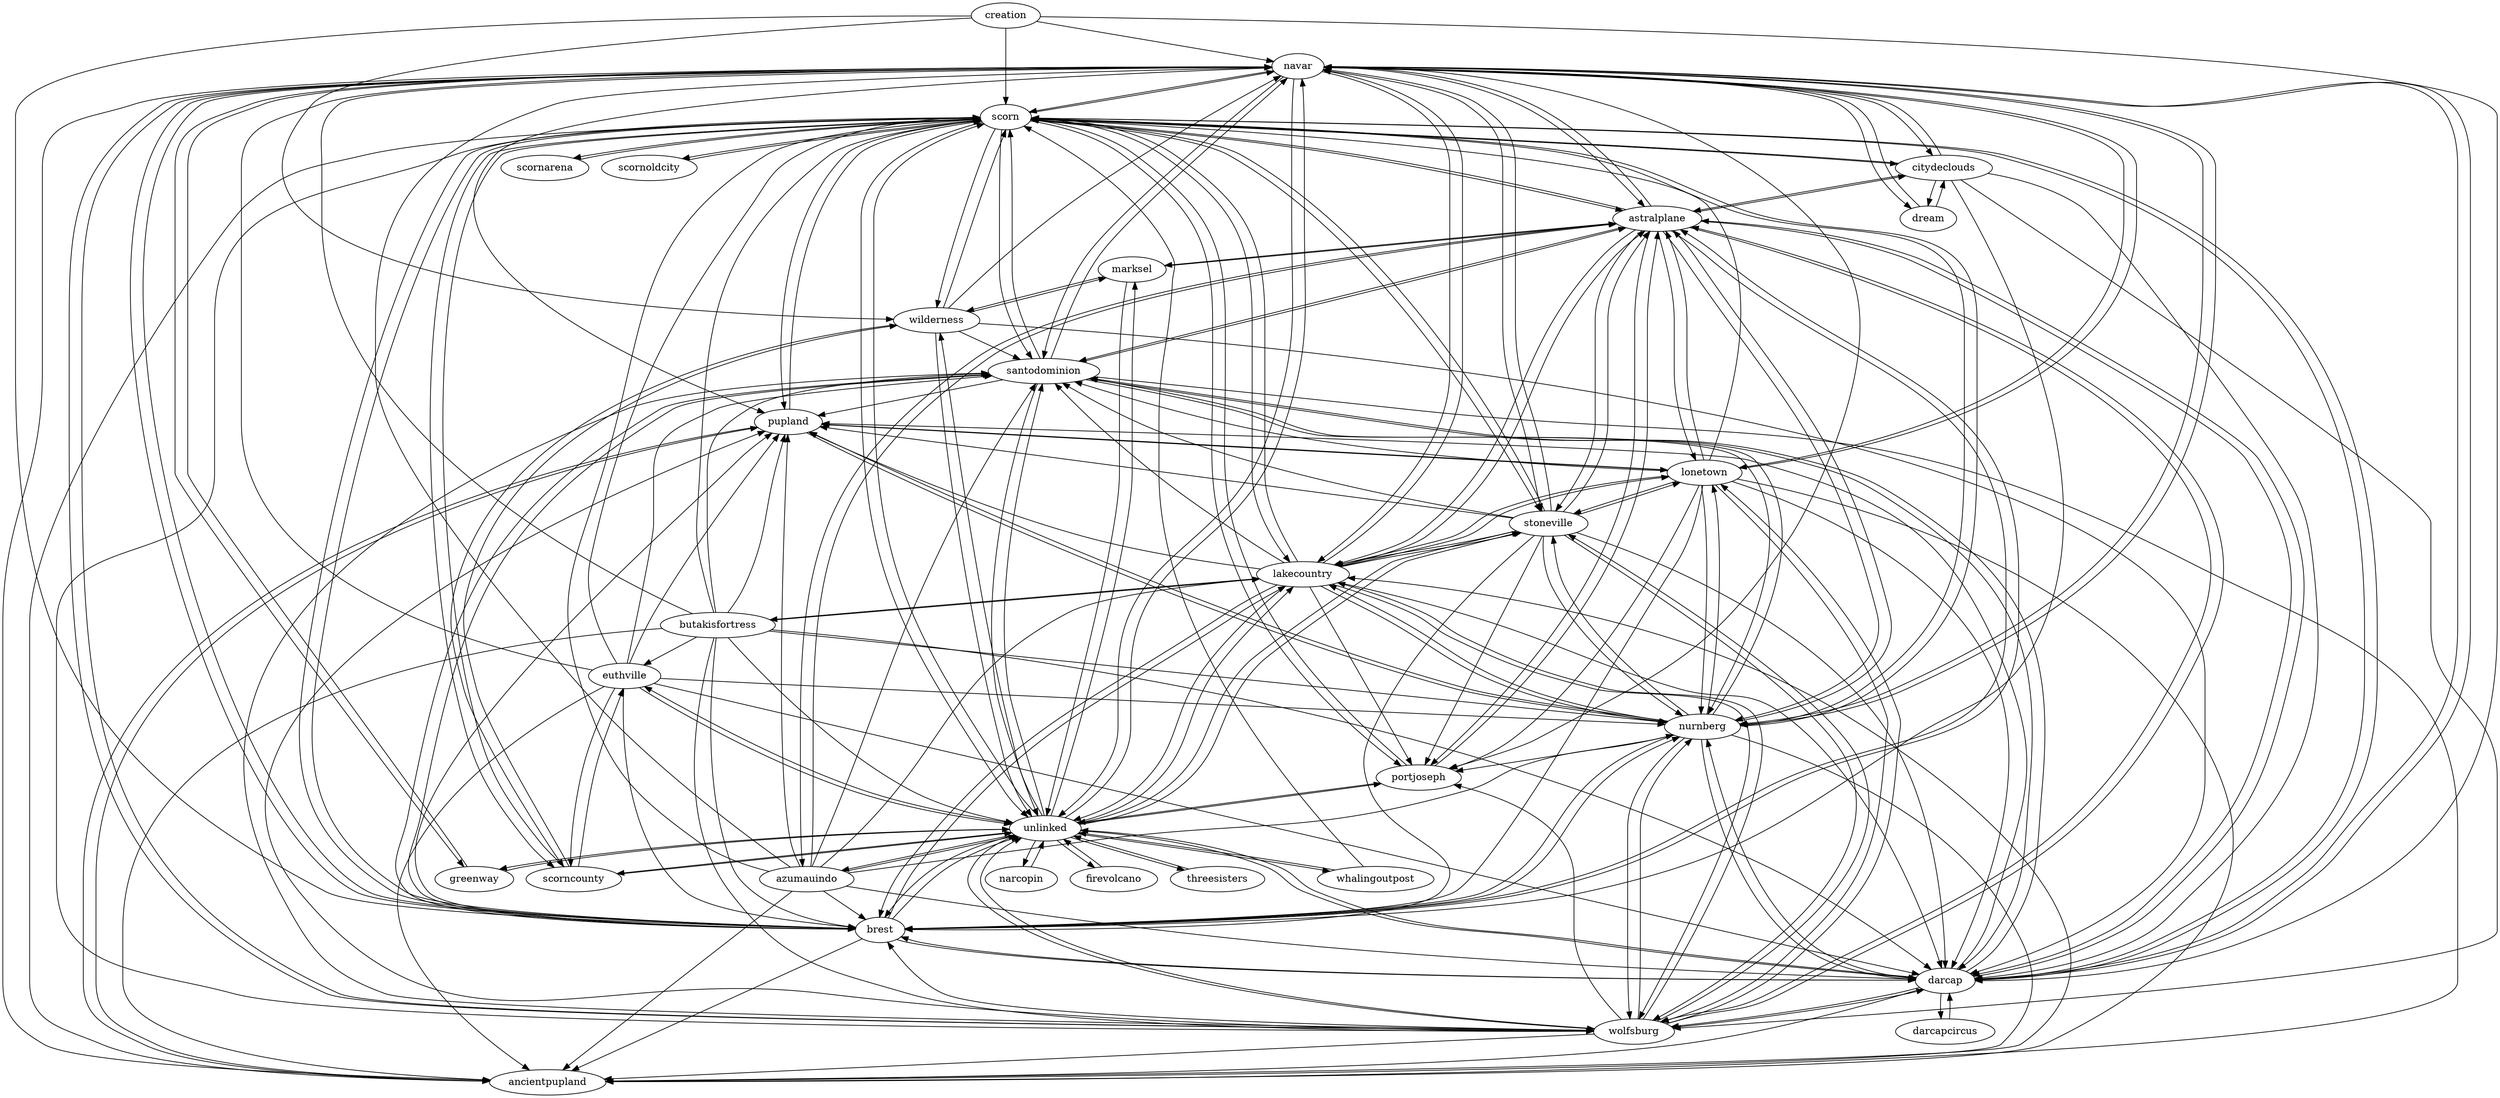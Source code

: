 digraph {
creation -> navar
creation -> scorn
creation -> wilderness
creation -> brest
creation -> darcap
wilderness -> unlinked
brest -> unlinked
navar -> unlinked
darcap -> unlinked
darcap -> darcapcircus
darcap -> navar
darcap -> wolfsburg
scorn -> scorncounty
scorn -> portjoseph
scorn -> scornarena
scorn -> scornoldcity
unlinked -> wilderness
unlinked -> brest
brest -> scorn
brest -> ancientpupland
brest -> nurnberg
brest -> pupland
brest -> darcap
brest -> navar
brest -> santodominion
brest -> lakecountry
navar -> wolfsburg
navar -> darcap
unlinked -> navar
navar -> greenway
navar -> scorn
navar -> ancientpupland
navar -> nurnberg
navar -> pupland
navar -> santodominion
navar -> brest
unlinked -> darcap
darcapcircus -> darcap
wolfsburg -> unlinked
wolfsburg -> navar
wolfsburg -> darcap
darcap -> scorn
darcap -> ancientpupland
darcap -> nurnberg
darcap -> pupland
darcap -> santodominion
darcap -> brest
scorncounty -> unlinked
scorncounty -> scorn
scorncounty -> wilderness
scorn -> unlinked
scorncounty -> euthville
scorn -> pupland
scorn -> wilderness
portjoseph -> unlinked
portjoseph -> scorn
scornarena -> scorn
scorn -> ancientpupland
scorn -> nurnberg
scorn -> darcap
scorn -> navar
scorn -> santodominion
scorn -> brest
scornoldcity -> scorn
scorn -> lakecountry
nurnberg -> pupland
pupland -> nurnberg
pupland -> scorn
pupland -> lonetown
santodominion -> unlinked
brest -> astralplane
lakecountry -> unlinked
lakecountry -> butakisfortress
navar -> lakecountry
navar -> portjoseph
navar -> lonetown
navar -> stoneville
navar -> astralplane
greenway -> unlinked
greenway -> navar
unlinked -> greenway
unlinked -> wolfsburg
wolfsburg -> stoneville
wolfsburg -> lakecountry
wolfsburg -> portjoseph
wolfsburg -> lonetown
wolfsburg -> santodominion
wolfsburg -> nurnberg
wolfsburg -> brest
wolfsburg -> scorn
wolfsburg -> ancientpupland
wolfsburg -> pupland
darcap -> astralplane
unlinked -> scorncounty
wilderness -> scorncounty
unlinked -> scorn
euthville -> unlinked
euthville -> scorncounty
scorn -> stoneville
wilderness -> scorn
unlinked -> portjoseph
scorn -> astralplane
ancientpupland -> pupland
nurnberg -> lakecountry
nurnberg -> stoneville
nurnberg -> santodominion
nurnberg -> portjoseph
nurnberg -> navar
nurnberg -> scorn
nurnberg -> lonetown
nurnberg -> darcap
nurnberg -> brest
nurnberg -> wolfsburg
nurnberg -> ancientpupland
lonetown -> pupland
unlinked -> narcopin
unlinked -> santodominion
santodominion -> scorn
santodominion -> ancientpupland
santodominion -> nurnberg
santodominion -> pupland
santodominion -> darcap
santodominion -> navar
santodominion -> brest
astralplane -> wolfsburg
astralplane -> lakecountry
astralplane -> portjoseph
astralplane -> santodominion
astralplane -> scorn
astralplane -> navar
astralplane -> citydeclouds
astralplane -> azumauindo
astralplane -> darcap
astralplane -> stoneville
astralplane -> brest
astralplane -> marksel
astralplane -> nurnberg
astralplane -> lonetown
unlinked -> lakecountry
lakecountry -> brest
butakisfortress -> lakecountry
stoneville -> unlinked
wolfsburg -> astralplane
unlinked -> euthville
euthville -> scorn
euthville -> ancientpupland
euthville -> nurnberg
euthville -> pupland
euthville -> darcap
euthville -> navar
euthville -> santodominion
euthville -> brest
stoneville -> scorn
scorn -> citydeclouds
portjoseph -> astralplane
pupland -> ancientpupland
nurnberg -> astralplane
lonetown -> lakecountry
lonetown -> nurnberg
lonetown -> santodominion
lonetown -> portjoseph
lonetown -> navar
lonetown -> scorn
lonetown -> stoneville
lonetown -> darcap
lonetown -> brest
lonetown -> wolfsburg
lonetown -> ancientpupland
narcopin -> unlinked
santodominion -> astralplane
lakecountry -> astralplane
citydeclouds -> astralplane
azumauindo -> astralplane
stoneville -> astralplane
marksel -> astralplane
lonetown -> astralplane
lakecountry -> nurnberg
lakecountry -> santodominion
lakecountry -> portjoseph
lakecountry -> navar
lakecountry -> stoneville
lakecountry -> scorn
lakecountry -> lonetown
lakecountry -> darcap
lakecountry -> wolfsburg
lakecountry -> pupland
navar -> citydeclouds
unlinked -> stoneville
stoneville -> lakecountry
stoneville -> nurnberg
stoneville -> santodominion
stoneville -> portjoseph
stoneville -> navar
stoneville -> lonetown
stoneville -> darcap
stoneville -> brest
stoneville -> wolfsburg
stoneville -> pupland
citydeclouds -> dream
citydeclouds -> navar
citydeclouds -> darcap
citydeclouds -> brest
citydeclouds -> scorn
citydeclouds -> wolfsburg
wilderness -> darcap
ancientpupland -> lakecountry
butakisfortress -> scorn
butakisfortress -> ancientpupland
butakisfortress -> nurnberg
butakisfortress -> pupland
butakisfortress -> darcap
butakisfortress -> navar
butakisfortress -> santodominion
butakisfortress -> brest
navar -> dream
unlinked -> azumauindo
dream -> citydeclouds
unlinked -> marksel
azumauindo -> unlinked
marksel -> unlinked
marksel -> wilderness
unlinked -> whalingoutpost
dream -> navar
wilderness -> marksel
azumauindo -> scorn
azumauindo -> ancientpupland
azumauindo -> nurnberg
azumauindo -> pupland
azumauindo -> darcap
azumauindo -> navar
azumauindo -> santodominion
azumauindo -> brest
azumauindo -> lakecountry
butakisfortress -> wolfsburg
butakisfortress -> unlinked
butakisfortress -> euthville
wilderness -> navar
whalingoutpost -> unlinked
unlinked -> firevolcano
wilderness -> santodominion
unlinked -> threesisters
firevolcano -> unlinked
whalingoutpost -> scorn
threesisters -> unlinked
}

